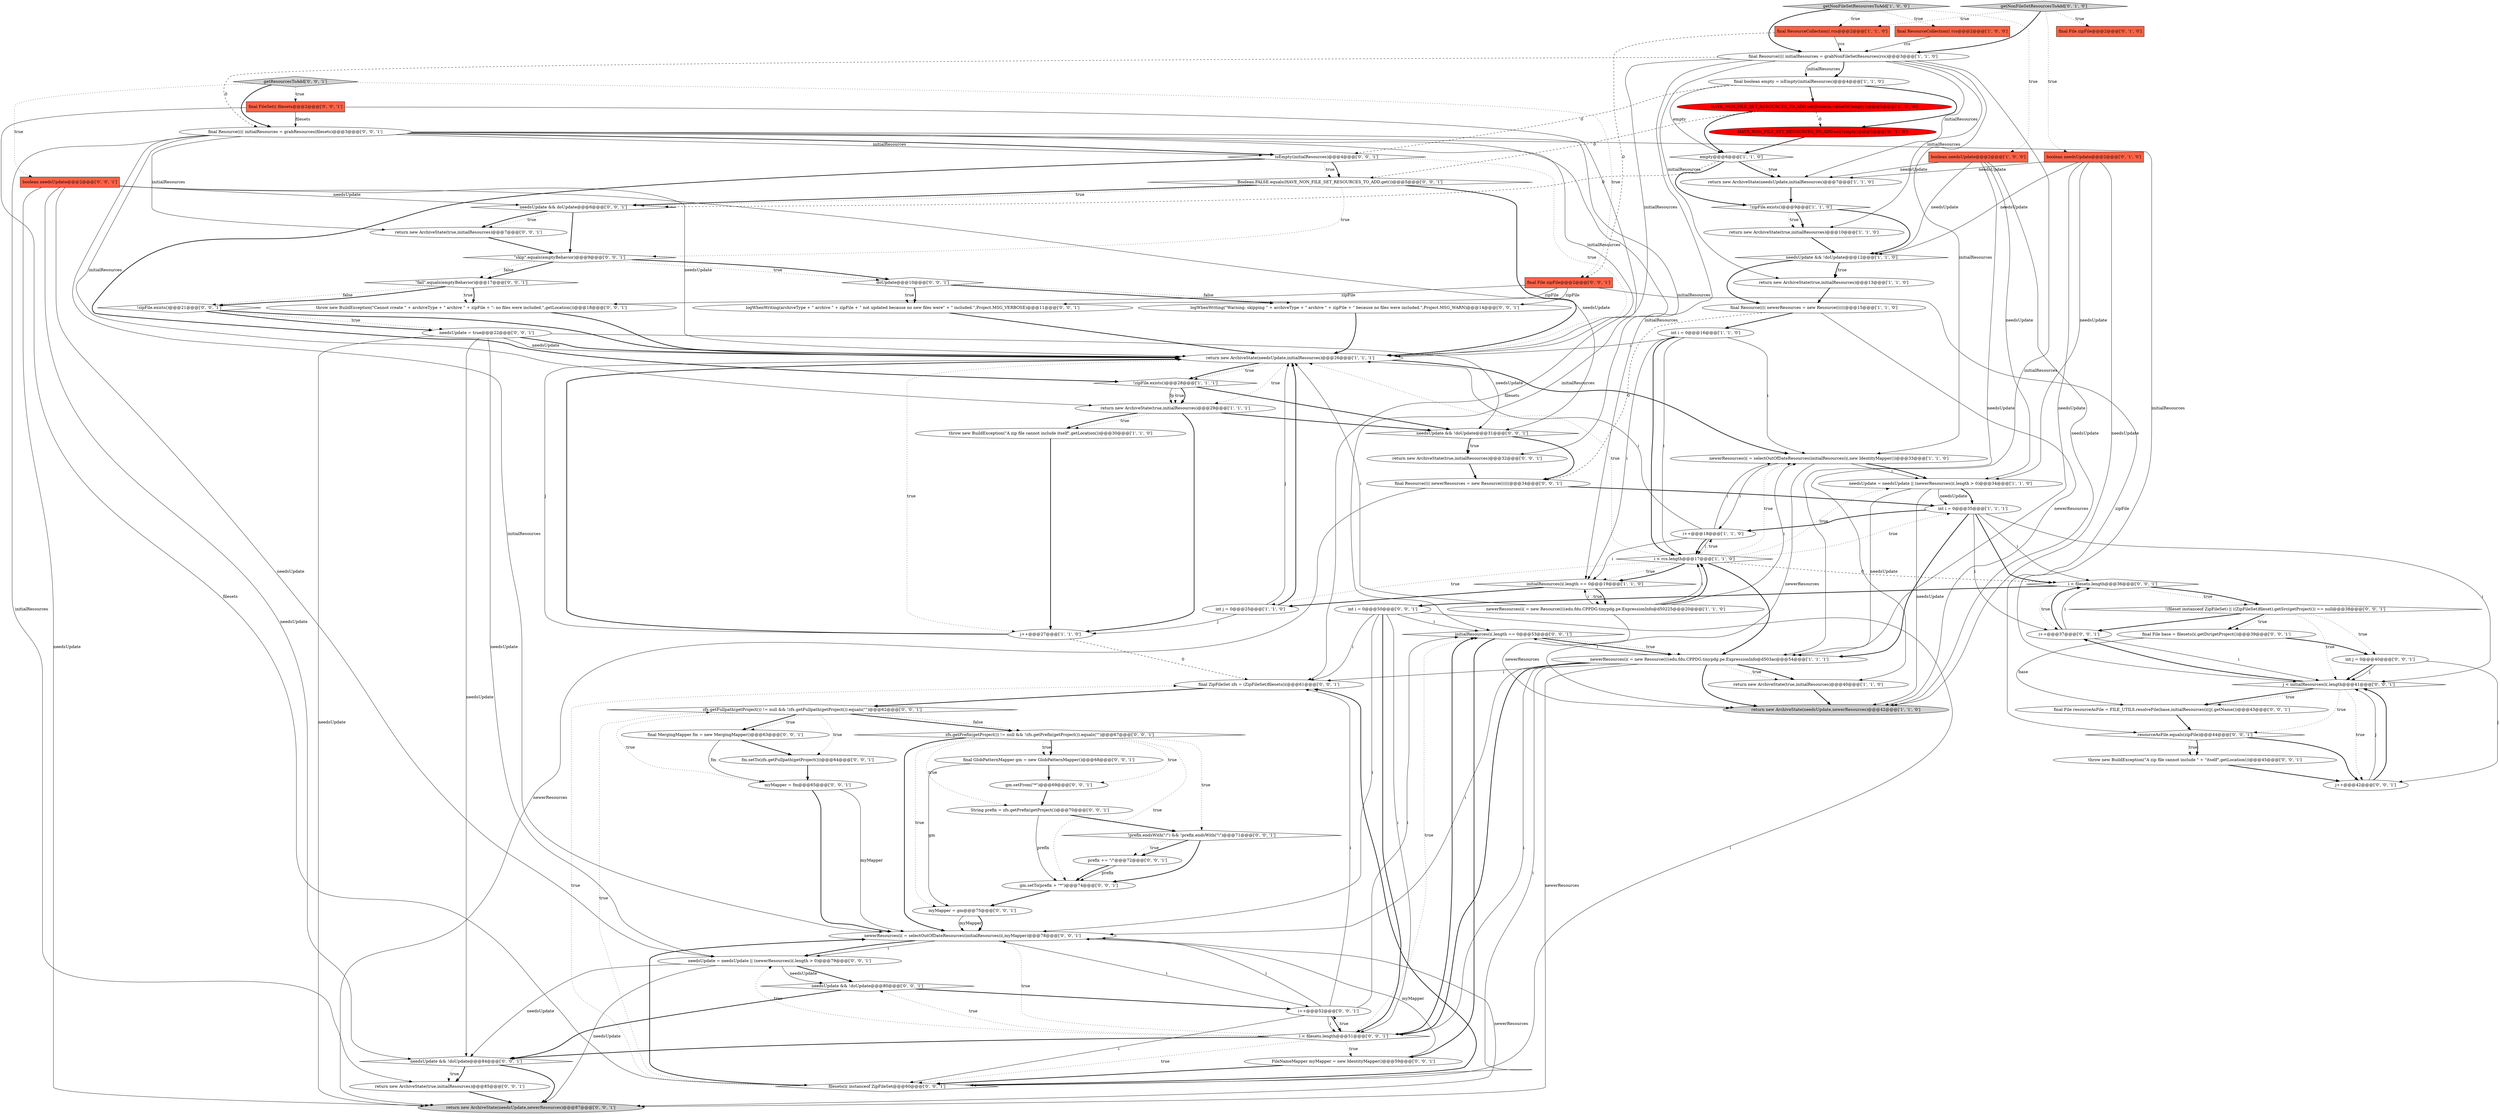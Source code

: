 digraph {
56 [style = filled, label = "final Resource(((( initialResources = grabResources(filesets)@@@3@@@['0', '0', '1']", fillcolor = white, shape = ellipse image = "AAA0AAABBB3BBB"];
38 [style = filled, label = "final GlobPatternMapper gm = new GlobPatternMapper()@@@68@@@['0', '0', '1']", fillcolor = white, shape = ellipse image = "AAA0AAABBB3BBB"];
39 [style = filled, label = "needsUpdate = needsUpdate || (newerResources(i(.length > 0)@@@79@@@['0', '0', '1']", fillcolor = white, shape = ellipse image = "AAA0AAABBB3BBB"];
2 [style = filled, label = "return new ArchiveState(needsUpdate,newerResources)@@@42@@@['1', '1', '0']", fillcolor = lightgray, shape = ellipse image = "AAA0AAABBB1BBB"];
82 [style = filled, label = "initialResources(i(.length == 0@@@53@@@['0', '0', '1']", fillcolor = white, shape = diamond image = "AAA0AAABBB3BBB"];
11 [style = filled, label = "return new ArchiveState(true,initialResources)@@@13@@@['1', '1', '0']", fillcolor = white, shape = ellipse image = "AAA0AAABBB1BBB"];
28 [style = filled, label = "return new ArchiveState(needsUpdate,initialResources)@@@26@@@['1', '1', '1']", fillcolor = white, shape = ellipse image = "AAA0AAABBB1BBB"];
41 [style = filled, label = "i++@@@52@@@['0', '0', '1']", fillcolor = white, shape = ellipse image = "AAA0AAABBB3BBB"];
29 [style = filled, label = "int i = 0@@@16@@@['1', '1', '0']", fillcolor = white, shape = ellipse image = "AAA0AAABBB1BBB"];
49 [style = filled, label = "final File resourceAsFile = FILE_UTILS.resolveFile(base,initialResources(i((j(.getName())@@@43@@@['0', '0', '1']", fillcolor = white, shape = ellipse image = "AAA0AAABBB3BBB"];
63 [style = filled, label = "throw new BuildException(\"A zip file cannot include \" + \"itself\",getLocation())@@@45@@@['0', '0', '1']", fillcolor = white, shape = ellipse image = "AAA0AAABBB3BBB"];
17 [style = filled, label = "return new ArchiveState(true,initialResources)@@@40@@@['1', '1', '0']", fillcolor = white, shape = ellipse image = "AAA0AAABBB1BBB"];
18 [style = filled, label = "initialResources(i(.length == 0@@@19@@@['1', '1', '0']", fillcolor = white, shape = diamond image = "AAA0AAABBB1BBB"];
16 [style = filled, label = "j++@@@27@@@['1', '1', '0']", fillcolor = white, shape = ellipse image = "AAA0AAABBB1BBB"];
72 [style = filled, label = "prefix += \"/\"@@@72@@@['0', '0', '1']", fillcolor = white, shape = ellipse image = "AAA0AAABBB3BBB"];
34 [style = filled, label = "getNonFileSetResourcesToAdd['0', '1', '0']", fillcolor = lightgray, shape = diamond image = "AAA0AAABBB2BBB"];
80 [style = filled, label = "int j = 0@@@40@@@['0', '0', '1']", fillcolor = white, shape = ellipse image = "AAA0AAABBB3BBB"];
88 [style = filled, label = "return new ArchiveState(true,initialResources)@@@32@@@['0', '0', '1']", fillcolor = white, shape = ellipse image = "AAA0AAABBB3BBB"];
58 [style = filled, label = "j++@@@42@@@['0', '0', '1']", fillcolor = white, shape = ellipse image = "AAA0AAABBB3BBB"];
46 [style = filled, label = "!prefix.endsWith(\"/\") && !prefix.endsWith(\"\\\")@@@71@@@['0', '0', '1']", fillcolor = white, shape = diamond image = "AAA0AAABBB3BBB"];
65 [style = filled, label = "zfs.getFullpath(getProject()) != null && !zfs.getFullpath(getProject()).equals(\"\")@@@62@@@['0', '0', '1']", fillcolor = white, shape = diamond image = "AAA0AAABBB3BBB"];
44 [style = filled, label = "final ZipFileSet zfs = (ZipFileSet)filesets(i(@@@61@@@['0', '0', '1']", fillcolor = white, shape = ellipse image = "AAA0AAABBB3BBB"];
6 [style = filled, label = "final ResourceCollection(( rcs@@@2@@@['1', '0', '0']", fillcolor = tomato, shape = box image = "AAA0AAABBB1BBB"];
47 [style = filled, label = "fm.setTo(zfs.getFullpath(getProject()))@@@64@@@['0', '0', '1']", fillcolor = white, shape = ellipse image = "AAA0AAABBB3BBB"];
89 [style = filled, label = "logWhenWriting(archiveType + \" archive \" + zipFile + \" not updated because no new files were\" + \" included.\",Project.MSG_VERBOSE)@@@11@@@['0', '0', '1']", fillcolor = white, shape = ellipse image = "AAA0AAABBB3BBB"];
23 [style = filled, label = "HAVE_NON_FILE_SET_RESOURCES_TO_ADD.set(Boolean.valueOf(!empty))@@@5@@@['1', '0', '0']", fillcolor = red, shape = ellipse image = "AAA1AAABBB1BBB"];
59 [style = filled, label = "i < filesets.length@@@36@@@['0', '0', '1']", fillcolor = white, shape = diamond image = "AAA0AAABBB3BBB"];
70 [style = filled, label = "newerResources(i( = selectOutOfDateResources(initialResources(i(,myMapper)@@@78@@@['0', '0', '1']", fillcolor = white, shape = ellipse image = "AAA0AAABBB3BBB"];
57 [style = filled, label = "myMapper = fm@@@65@@@['0', '0', '1']", fillcolor = white, shape = ellipse image = "AAA0AAABBB3BBB"];
25 [style = filled, label = "final boolean empty = isEmpty(initialResources)@@@4@@@['1', '1', '0']", fillcolor = white, shape = ellipse image = "AAA0AAABBB1BBB"];
61 [style = filled, label = "String prefix = zfs.getPrefix(getProject())@@@70@@@['0', '0', '1']", fillcolor = white, shape = ellipse image = "AAA0AAABBB3BBB"];
79 [style = filled, label = "final File zipFile@@@2@@@['0', '0', '1']", fillcolor = tomato, shape = box image = "AAA0AAABBB3BBB"];
3 [style = filled, label = "needsUpdate = needsUpdate || (newerResources(i(.length > 0)@@@34@@@['1', '1', '0']", fillcolor = white, shape = ellipse image = "AAA0AAABBB1BBB"];
83 [style = filled, label = "needsUpdate = true@@@22@@@['0', '0', '1']", fillcolor = white, shape = ellipse image = "AAA0AAABBB3BBB"];
24 [style = filled, label = "int j = 0@@@25@@@['1', '1', '0']", fillcolor = white, shape = ellipse image = "AAA0AAABBB1BBB"];
26 [style = filled, label = "newerResources(i( = selectOutOfDateResources(initialResources(i(,new IdentityMapper())@@@33@@@['1', '1', '0']", fillcolor = white, shape = ellipse image = "AAA0AAABBB1BBB"];
76 [style = filled, label = "isEmpty(initialResources)@@@4@@@['0', '0', '1']", fillcolor = white, shape = diamond image = "AAA0AAABBB3BBB"];
4 [style = filled, label = "int i = 0@@@35@@@['1', '1', '1']", fillcolor = white, shape = ellipse image = "AAA0AAABBB1BBB"];
40 [style = filled, label = "j < initialResources(i(.length@@@41@@@['0', '0', '1']", fillcolor = white, shape = diamond image = "AAA0AAABBB3BBB"];
31 [style = filled, label = "boolean needsUpdate@@@2@@@['0', '1', '0']", fillcolor = tomato, shape = box image = "AAA0AAABBB2BBB"];
37 [style = filled, label = "Boolean.FALSE.equals(HAVE_NON_FILE_SET_RESOURCES_TO_ADD.get())@@@5@@@['0', '0', '1']", fillcolor = white, shape = diamond image = "AAA0AAABBB3BBB"];
42 [style = filled, label = "zfs.getPrefix(getProject()) != null && !zfs.getPrefix(getProject()).equals(\"\")@@@67@@@['0', '0', '1']", fillcolor = white, shape = diamond image = "AAA0AAABBB3BBB"];
84 [style = filled, label = "!zipFile.exists()@@@21@@@['0', '0', '1']", fillcolor = white, shape = diamond image = "AAA0AAABBB3BBB"];
52 [style = filled, label = "needsUpdate && !doUpdate@@@80@@@['0', '0', '1']", fillcolor = white, shape = diamond image = "AAA0AAABBB3BBB"];
50 [style = filled, label = "needsUpdate && !doUpdate@@@31@@@['0', '0', '1']", fillcolor = white, shape = diamond image = "AAA0AAABBB3BBB"];
66 [style = filled, label = "\"fail\".equals(emptyBehavior)@@@17@@@['0', '0', '1']", fillcolor = white, shape = diamond image = "AAA0AAABBB3BBB"];
13 [style = filled, label = "return new ArchiveState(true,initialResources)@@@10@@@['1', '1', '0']", fillcolor = white, shape = ellipse image = "AAA0AAABBB1BBB"];
54 [style = filled, label = "final FileSet(( filesets@@@2@@@['0', '0', '1']", fillcolor = tomato, shape = box image = "AAA0AAABBB3BBB"];
19 [style = filled, label = "return new ArchiveState(true,initialResources)@@@29@@@['1', '1', '1']", fillcolor = white, shape = ellipse image = "AAA0AAABBB1BBB"];
10 [style = filled, label = "return new ArchiveState(needsUpdate,initialResources)@@@7@@@['1', '1', '0']", fillcolor = white, shape = ellipse image = "AAA0AAABBB1BBB"];
8 [style = filled, label = "newerResources(i( = new Resource((((edu.fdu.CPPDG.tinypdg.pe.ExpressionInfo@d50225@@@20@@@['1', '1', '0']", fillcolor = white, shape = ellipse image = "AAA0AAABBB1BBB"];
48 [style = filled, label = "boolean needsUpdate@@@2@@@['0', '0', '1']", fillcolor = tomato, shape = box image = "AAA0AAABBB3BBB"];
12 [style = filled, label = "newerResources(i( = new Resource((((edu.fdu.CPPDG.tinypdg.pe.ExpressionInfo@d503ac@@@54@@@['1', '1', '1']", fillcolor = white, shape = ellipse image = "AAA0AAABBB1BBB"];
7 [style = filled, label = "throw new BuildException(\"A zip file cannot include itself\",getLocation())@@@30@@@['1', '1', '0']", fillcolor = white, shape = ellipse image = "AAA0AAABBB1BBB"];
60 [style = filled, label = "final MergingMapper fm = new MergingMapper()@@@63@@@['0', '0', '1']", fillcolor = white, shape = ellipse image = "AAA0AAABBB3BBB"];
0 [style = filled, label = "final Resource(((( newerResources = new Resource((((((@@@15@@@['1', '1', '0']", fillcolor = white, shape = ellipse image = "AAA0AAABBB1BBB"];
14 [style = filled, label = "!zipFile.exists()@@@9@@@['1', '1', '0']", fillcolor = white, shape = diamond image = "AAA0AAABBB1BBB"];
53 [style = filled, label = "\"skip\".equals(emptyBehavior)@@@9@@@['0', '0', '1']", fillcolor = white, shape = diamond image = "AAA0AAABBB3BBB"];
36 [style = filled, label = "i++@@@37@@@['0', '0', '1']", fillcolor = white, shape = ellipse image = "AAA0AAABBB3BBB"];
51 [style = filled, label = "i < filesets.length@@@51@@@['0', '0', '1']", fillcolor = white, shape = diamond image = "AAA0AAABBB3BBB"];
68 [style = filled, label = "return new ArchiveState(true,initialResources)@@@7@@@['0', '0', '1']", fillcolor = white, shape = ellipse image = "AAA0AAABBB3BBB"];
67 [style = filled, label = "int i = 0@@@50@@@['0', '0', '1']", fillcolor = white, shape = ellipse image = "AAA0AAABBB3BBB"];
69 [style = filled, label = "gm.setFrom(\"*\")@@@69@@@['0', '0', '1']", fillcolor = white, shape = ellipse image = "AAA0AAABBB3BBB"];
71 [style = filled, label = "filesets(i( instanceof ZipFileSet@@@60@@@['0', '0', '1']", fillcolor = white, shape = diamond image = "AAA0AAABBB3BBB"];
21 [style = filled, label = "i < rcs.length@@@17@@@['1', '1', '0']", fillcolor = white, shape = diamond image = "AAA0AAABBB1BBB"];
20 [style = filled, label = "final Resource(((( initialResources = grabNonFileSetResources(rcs)@@@3@@@['1', '1', '0']", fillcolor = white, shape = ellipse image = "AAA0AAABBB1BBB"];
62 [style = filled, label = "getResourcesToAdd['0', '0', '1']", fillcolor = lightgray, shape = diamond image = "AAA0AAABBB3BBB"];
64 [style = filled, label = "needsUpdate && !doUpdate@@@84@@@['0', '0', '1']", fillcolor = white, shape = diamond image = "AAA0AAABBB3BBB"];
33 [style = filled, label = "final File zipFile@@@2@@@['0', '1', '0']", fillcolor = tomato, shape = box image = "AAA0AAABBB2BBB"];
77 [style = filled, label = "needsUpdate && doUpdate@@@6@@@['0', '0', '1']", fillcolor = white, shape = diamond image = "AAA0AAABBB3BBB"];
74 [style = filled, label = "doUpdate@@@10@@@['0', '0', '1']", fillcolor = white, shape = diamond image = "AAA0AAABBB3BBB"];
32 [style = filled, label = "HAVE_NON_FILE_SET_RESOURCES_TO_ADD.set(!empty)@@@5@@@['0', '1', '0']", fillcolor = red, shape = ellipse image = "AAA1AAABBB2BBB"];
35 [style = filled, label = "logWhenWriting(\"Warning: skipping \" + archiveType + \" archive \" + zipFile + \" because no files were included.\",Project.MSG_WARN)@@@14@@@['0', '0', '1']", fillcolor = white, shape = ellipse image = "AAA0AAABBB3BBB"];
81 [style = filled, label = "resourceAsFile.equals(zipFile)@@@44@@@['0', '0', '1']", fillcolor = white, shape = diamond image = "AAA0AAABBB3BBB"];
55 [style = filled, label = "myMapper = gm@@@75@@@['0', '0', '1']", fillcolor = white, shape = ellipse image = "AAA0AAABBB3BBB"];
45 [style = filled, label = "final File base = filesets(i(.getDir(getProject())@@@39@@@['0', '0', '1']", fillcolor = white, shape = ellipse image = "AAA0AAABBB3BBB"];
75 [style = filled, label = "return new ArchiveState(true,initialResources)@@@85@@@['0', '0', '1']", fillcolor = white, shape = ellipse image = "AAA0AAABBB3BBB"];
15 [style = filled, label = "empty@@@6@@@['1', '1', '0']", fillcolor = white, shape = diamond image = "AAA0AAABBB1BBB"];
87 [style = filled, label = "!(fileset instanceof ZipFileSet) || ((ZipFileSet)fileset).getSrc(getProject()) == null@@@38@@@['0', '0', '1']", fillcolor = white, shape = diamond image = "AAA0AAABBB3BBB"];
85 [style = filled, label = "gm.setTo(prefix + \"*\")@@@74@@@['0', '0', '1']", fillcolor = white, shape = ellipse image = "AAA0AAABBB3BBB"];
1 [style = filled, label = "boolean needsUpdate@@@2@@@['1', '0', '0']", fillcolor = tomato, shape = box image = "AAA0AAABBB1BBB"];
9 [style = filled, label = "final ResourceCollection(( rcs@@@2@@@['1', '1', '0']", fillcolor = tomato, shape = box image = "AAA0AAABBB1BBB"];
43 [style = filled, label = "FileNameMapper myMapper = new IdentityMapper()@@@59@@@['0', '0', '1']", fillcolor = white, shape = ellipse image = "AAA0AAABBB3BBB"];
73 [style = filled, label = "final Resource(((( newerResources = new Resource((((((@@@34@@@['0', '0', '1']", fillcolor = white, shape = ellipse image = "AAA0AAABBB3BBB"];
27 [style = filled, label = "needsUpdate && !doUpdate@@@12@@@['1', '1', '0']", fillcolor = white, shape = diamond image = "AAA0AAABBB1BBB"];
30 [style = filled, label = "getNonFileSetResourcesToAdd['1', '0', '0']", fillcolor = lightgray, shape = diamond image = "AAA0AAABBB1BBB"];
22 [style = filled, label = "i++@@@18@@@['1', '1', '0']", fillcolor = white, shape = ellipse image = "AAA0AAABBB1BBB"];
78 [style = filled, label = "throw new BuildException(\"Cannot create \" + archiveType + \" archive \" + zipFile + \": no files were included.\",getLocation())@@@18@@@['0', '0', '1']", fillcolor = white, shape = ellipse image = "AAA0AAABBB3BBB"];
5 [style = filled, label = "!zipFile.exists()@@@28@@@['1', '1', '1']", fillcolor = white, shape = diamond image = "AAA0AAABBB1BBB"];
86 [style = filled, label = "return new ArchiveState(needsUpdate,newerResources)@@@87@@@['0', '0', '1']", fillcolor = lightgray, shape = ellipse image = "AAA0AAABBB3BBB"];
67->71 [style = solid, label="i"];
36->59 [style = bold, label=""];
87->45 [style = bold, label=""];
8->26 [style = solid, label="i"];
71->70 [style = bold, label=""];
15->10 [style = bold, label=""];
40->49 [style = bold, label=""];
65->60 [style = bold, label=""];
46->72 [style = bold, label=""];
37->28 [style = bold, label=""];
52->64 [style = bold, label=""];
34->20 [style = bold, label=""];
71->44 [style = bold, label=""];
4->40 [style = solid, label="i"];
65->42 [style = bold, label=""];
87->80 [style = dotted, label="true"];
56->88 [style = solid, label="initialResources"];
21->18 [style = dotted, label="true"];
20->56 [style = dashed, label="0"];
30->20 [style = bold, label=""];
71->44 [style = dotted, label="true"];
5->19 [style = dotted, label="true"];
80->58 [style = solid, label="j"];
41->70 [style = solid, label="i"];
31->3 [style = solid, label="needsUpdate"];
6->20 [style = solid, label="rcs"];
28->16 [style = dotted, label="true"];
73->4 [style = bold, label=""];
64->86 [style = bold, label=""];
34->9 [style = dotted, label="true"];
56->28 [style = solid, label="initialResources"];
28->19 [style = dotted, label="true"];
61->46 [style = bold, label=""];
21->59 [style = dashed, label="0"];
76->5 [style = bold, label=""];
41->44 [style = solid, label="i"];
73->86 [style = solid, label="newerResources"];
41->51 [style = solid, label="i"];
3->12 [style = solid, label="needsUpdate"];
3->4 [style = bold, label=""];
21->18 [style = bold, label=""];
1->10 [style = solid, label="needsUpdate"];
48->64 [style = solid, label="needsUpdate"];
23->32 [style = dashed, label="0"];
56->75 [style = solid, label="initialResources"];
56->76 [style = solid, label="initialResources"];
4->59 [style = bold, label=""];
12->2 [style = bold, label=""];
26->3 [style = solid, label="i"];
79->78 [style = solid, label="zipFile"];
60->47 [style = bold, label=""];
21->24 [style = dotted, label="true"];
21->26 [style = dotted, label="true"];
51->52 [style = dotted, label="true"];
7->16 [style = bold, label=""];
76->37 [style = bold, label=""];
42->38 [style = dotted, label="true"];
83->28 [style = solid, label="needsUpdate"];
51->71 [style = dotted, label="true"];
9->79 [style = dashed, label="0"];
70->86 [style = solid, label="newerResources"];
58->40 [style = solid, label="j"];
48->28 [style = solid, label="needsUpdate"];
51->43 [style = dotted, label="true"];
31->27 [style = solid, label="needsUpdate"];
48->77 [style = solid, label="needsUpdate"];
62->48 [style = dotted, label="true"];
22->21 [style = solid, label="i"];
8->28 [style = solid, label="i"];
59->67 [style = bold, label=""];
66->84 [style = dotted, label="false"];
26->22 [style = solid, label="i"];
4->36 [style = solid, label="i"];
62->56 [style = bold, label=""];
40->49 [style = dotted, label="true"];
81->63 [style = dotted, label="true"];
54->56 [style = solid, label="filesets"];
24->28 [style = bold, label=""];
12->17 [style = dotted, label="true"];
37->77 [style = bold, label=""];
28->5 [style = bold, label=""];
56->19 [style = solid, label="initialResources"];
51->70 [style = dotted, label="true"];
56->70 [style = solid, label="initialResources"];
43->70 [style = solid, label="myMapper"];
65->60 [style = dotted, label="true"];
82->12 [style = bold, label=""];
27->0 [style = bold, label=""];
62->79 [style = dotted, label="true"];
10->14 [style = bold, label=""];
42->70 [style = bold, label=""];
74->89 [style = bold, label=""];
66->78 [style = bold, label=""];
30->6 [style = dotted, label="true"];
20->17 [style = solid, label="initialResources"];
66->78 [style = dotted, label="true"];
0->73 [style = dashed, label="0"];
36->40 [style = solid, label="i"];
40->81 [style = dotted, label="true"];
21->22 [style = dotted, label="true"];
0->29 [style = bold, label=""];
15->10 [style = dotted, label="true"];
18->8 [style = dotted, label="true"];
20->18 [style = solid, label="initialResources"];
22->18 [style = solid, label="i"];
85->55 [style = bold, label=""];
37->77 [style = dotted, label="true"];
20->25 [style = bold, label=""];
64->75 [style = bold, label=""];
21->28 [style = dotted, label="true"];
70->39 [style = solid, label="i"];
3->4 [style = solid, label="needsUpdate"];
41->71 [style = solid, label="i"];
8->2 [style = solid, label="newerResources"];
12->51 [style = bold, label=""];
31->10 [style = solid, label="needsUpdate"];
35->28 [style = bold, label=""];
47->57 [style = bold, label=""];
12->70 [style = solid, label="i"];
70->39 [style = bold, label=""];
34->31 [style = dotted, label="true"];
39->52 [style = bold, label=""];
56->68 [style = solid, label="initialResources"];
27->11 [style = bold, label=""];
17->2 [style = bold, label=""];
54->71 [style = solid, label="filesets"];
81->58 [style = bold, label=""];
24->28 [style = solid, label="j"];
76->37 [style = dotted, label="true"];
38->69 [style = bold, label=""];
20->28 [style = solid, label="initialResources"];
20->11 [style = solid, label="initialResources"];
12->86 [style = solid, label="newerResources"];
30->9 [style = dotted, label="true"];
42->85 [style = dotted, label="true"];
67->51 [style = bold, label=""];
48->86 [style = solid, label="needsUpdate"];
1->3 [style = solid, label="needsUpdate"];
29->21 [style = solid, label="i"];
4->22 [style = bold, label=""];
42->38 [style = bold, label=""];
57->70 [style = bold, label=""];
39->86 [style = solid, label="needsUpdate"];
39->52 [style = solid, label="needsUpdate"];
51->41 [style = dotted, label="true"];
38->55 [style = solid, label="gm"];
20->10 [style = solid, label="initialResources"];
24->16 [style = solid, label="j"];
26->2 [style = solid, label="newerResources"];
80->40 [style = bold, label=""];
12->71 [style = solid, label="i"];
18->24 [style = bold, label=""];
74->35 [style = bold, label=""];
20->13 [style = solid, label="initialResources"];
84->83 [style = dotted, label="true"];
65->42 [style = dotted, label="false"];
42->61 [style = dotted, label="true"];
53->74 [style = dotted, label="true"];
31->2 [style = solid, label="needsUpdate"];
15->14 [style = bold, label=""];
55->70 [style = solid, label="myMapper"];
72->85 [style = solid, label="prefix"];
59->87 [style = dotted, label="true"];
26->3 [style = bold, label=""];
36->59 [style = solid, label="i"];
51->39 [style = dotted, label="true"];
12->17 [style = bold, label=""];
16->44 [style = dashed, label="0"];
23->15 [style = bold, label=""];
52->41 [style = bold, label=""];
1->27 [style = solid, label="needsUpdate"];
29->18 [style = solid, label="i"];
41->82 [style = solid, label="i"];
28->26 [style = bold, label=""];
20->25 [style = solid, label="initialResources"];
19->50 [style = bold, label=""];
54->44 [style = solid, label="filesets"];
19->7 [style = dotted, label="true"];
68->53 [style = bold, label=""];
12->44 [style = solid, label="i"];
56->40 [style = solid, label="initialResources"];
79->35 [style = solid, label="zipFile"];
83->64 [style = solid, label="needsUpdate"];
4->59 [style = solid, label="i"];
77->68 [style = bold, label=""];
89->28 [style = bold, label=""];
75->86 [style = bold, label=""];
29->21 [style = bold, label=""];
71->65 [style = dotted, label="true"];
87->45 [style = dotted, label="true"];
65->47 [style = dotted, label="true"];
77->53 [style = bold, label=""];
19->16 [style = bold, label=""];
23->37 [style = dashed, label="0"];
21->12 [style = bold, label=""];
45->49 [style = solid, label="base"];
83->50 [style = solid, label="needsUpdate"];
76->28 [style = dotted, label="true"];
5->19 [style = bold, label=""];
55->70 [style = bold, label=""];
79->89 [style = solid, label="zipFile"];
1->12 [style = solid, label="needsUpdate"];
72->85 [style = bold, label=""];
1->2 [style = solid, label="needsUpdate"];
13->27 [style = bold, label=""];
0->2 [style = solid, label="newerResources"];
39->64 [style = solid, label="needsUpdate"];
67->70 [style = solid, label="i"];
40->36 [style = bold, label=""];
25->76 [style = dashed, label="0"];
60->57 [style = solid, label="fm"];
66->84 [style = bold, label=""];
53->74 [style = bold, label=""];
51->64 [style = bold, label=""];
31->12 [style = solid, label="needsUpdate"];
20->26 [style = solid, label="initialResources"];
34->33 [style = dotted, label="true"];
78->28 [style = bold, label=""];
21->3 [style = dotted, label="true"];
79->81 [style = solid, label="zipFile"];
4->12 [style = bold, label=""];
83->86 [style = solid, label="needsUpdate"];
3->2 [style = solid, label="needsUpdate"];
48->50 [style = solid, label="needsUpdate"];
64->75 [style = dotted, label="true"];
18->8 [style = bold, label=""];
14->27 [style = bold, label=""];
59->87 [style = bold, label=""];
14->13 [style = bold, label=""];
87->36 [style = bold, label=""];
74->35 [style = dotted, label="false"];
40->58 [style = dotted, label="true"];
70->41 [style = solid, label="i"];
29->28 [style = solid, label="i"];
74->89 [style = dotted, label="true"];
57->70 [style = solid, label="myMapper"];
12->51 [style = solid, label="i"];
49->81 [style = bold, label=""];
43->71 [style = bold, label=""];
37->53 [style = dotted, label="true"];
67->51 [style = solid, label="i"];
8->21 [style = solid, label="i"];
30->1 [style = dotted, label="true"];
46->72 [style = dotted, label="true"];
42->55 [style = dotted, label="true"];
46->85 [style = bold, label=""];
51->82 [style = bold, label=""];
50->88 [style = bold, label=""];
80->40 [style = solid, label="j"];
25->23 [style = bold, label=""];
8->18 [style = solid, label="i"];
45->80 [style = bold, label=""];
15->77 [style = dashed, label="0"];
77->68 [style = dotted, label="true"];
16->28 [style = solid, label="j"];
25->32 [style = bold, label=""];
22->21 [style = bold, label=""];
58->40 [style = bold, label=""];
83->28 [style = bold, label=""];
48->39 [style = solid, label="needsUpdate"];
29->26 [style = solid, label="i"];
67->44 [style = solid, label="i"];
82->43 [style = bold, label=""];
83->39 [style = solid, label="needsUpdate"];
21->4 [style = dotted, label="true"];
67->82 [style = solid, label="i"];
51->82 [style = dotted, label="true"];
14->13 [style = dotted, label="true"];
81->63 [style = bold, label=""];
69->61 [style = bold, label=""];
27->11 [style = dotted, label="true"];
63->58 [style = bold, label=""];
22->26 [style = solid, label="i"];
28->5 [style = dotted, label="true"];
5->19 [style = solid, label="fp"];
11->0 [style = bold, label=""];
56->82 [style = solid, label="initialResources"];
16->28 [style = bold, label=""];
9->20 [style = solid, label="rcs"];
12->82 [style = solid, label="i"];
41->51 [style = bold, label=""];
53->66 [style = bold, label=""];
53->66 [style = dotted, label="false"];
59->36 [style = dotted, label="true"];
50->73 [style = bold, label=""];
42->69 [style = dotted, label="true"];
44->65 [style = bold, label=""];
32->15 [style = bold, label=""];
62->54 [style = dotted, label="true"];
8->21 [style = bold, label=""];
50->88 [style = dotted, label="true"];
87->40 [style = dotted, label="true"];
25->15 [style = solid, label="empty"];
22->28 [style = solid, label="i"];
56->76 [style = bold, label=""];
5->50 [style = bold, label=""];
88->73 [style = bold, label=""];
82->12 [style = dotted, label="true"];
42->46 [style = dotted, label="true"];
19->7 [style = bold, label=""];
84->83 [style = bold, label=""];
65->57 [style = dotted, label="true"];
84->28 [style = bold, label=""];
61->85 [style = solid, label="prefix"];
}
